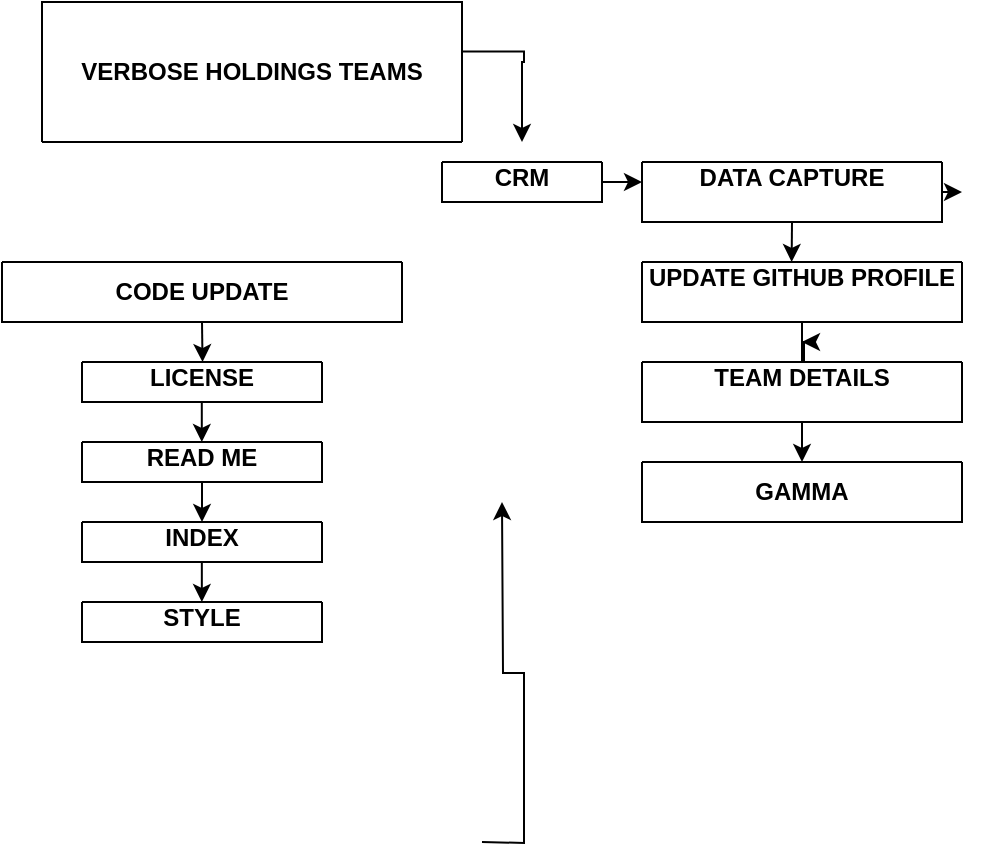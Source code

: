 <mxfile version="21.7.2" type="github">
  <diagram name="Page-1" id="NESXErqE3eQn0E1Kim8T">
    <mxGraphModel dx="600" dy="281" grid="1" gridSize="10" guides="1" tooltips="1" connect="1" arrows="1" fold="1" page="1" pageScale="1" pageWidth="850" pageHeight="1100" math="0" shadow="0">
      <root>
        <mxCell id="0" />
        <mxCell id="1" parent="0" />
        <mxCell id="gQ-eZRHLTiFs-OTn7Sfk-2" style="edgeStyle=orthogonalEdgeStyle;rounded=0;orthogonalLoop=1;jettySize=auto;html=1;" parent="1" edge="1">
          <mxGeometry relative="1" as="geometry">
            <mxPoint x="390" y="370" as="targetPoint" />
            <mxPoint x="380.0" y="540" as="sourcePoint" />
          </mxGeometry>
        </mxCell>
        <mxCell id="gQ-eZRHLTiFs-OTn7Sfk-4" style="edgeStyle=orthogonalEdgeStyle;rounded=0;orthogonalLoop=1;jettySize=auto;html=1;" parent="1" edge="1">
          <mxGeometry relative="1" as="geometry">
            <mxPoint x="400" y="190" as="targetPoint" />
            <mxPoint x="370" y="144.73" as="sourcePoint" />
            <Array as="points">
              <mxPoint x="401" y="145" />
              <mxPoint x="401" y="150" />
              <mxPoint x="400" y="150" />
            </Array>
          </mxGeometry>
        </mxCell>
        <mxCell id="gQ-eZRHLTiFs-OTn7Sfk-5" value="VERBOSE HOLDINGS TEAMS" style="swimlane;whiteSpace=wrap;html=1;startSize=70;" parent="1" vertex="1" collapsed="1">
          <mxGeometry x="160" y="120" width="210" height="70" as="geometry">
            <mxRectangle x="160" y="120" width="200" height="220" as="alternateBounds" />
          </mxGeometry>
        </mxCell>
        <mxCell id="gQ-eZRHLTiFs-OTn7Sfk-6" value="" style="swimlane;startSize=0;" parent="gQ-eZRHLTiFs-OTn7Sfk-5" vertex="1">
          <mxGeometry y="20" width="200" height="220" as="geometry">
            <mxRectangle y="20" width="50" height="30" as="alternateBounds" />
          </mxGeometry>
        </mxCell>
        <mxCell id="gQ-eZRHLTiFs-OTn7Sfk-7" value="" style="swimlane;startSize=200;" parent="gQ-eZRHLTiFs-OTn7Sfk-6" vertex="1">
          <mxGeometry y="210" width="200" height="10" as="geometry" />
        </mxCell>
        <mxCell id="gQ-eZRHLTiFs-OTn7Sfk-8" style="edgeStyle=orthogonalEdgeStyle;rounded=0;orthogonalLoop=1;jettySize=auto;html=1;" parent="gQ-eZRHLTiFs-OTn7Sfk-5" source="gQ-eZRHLTiFs-OTn7Sfk-6" target="gQ-eZRHLTiFs-OTn7Sfk-6" edge="1">
          <mxGeometry relative="1" as="geometry" />
        </mxCell>
        <mxCell id="gQ-eZRHLTiFs-OTn7Sfk-17" style="edgeStyle=orthogonalEdgeStyle;rounded=0;orthogonalLoop=1;jettySize=auto;html=1;exitX=0.5;exitY=1;exitDx=0;exitDy=0;" parent="1" source="gQ-eZRHLTiFs-OTn7Sfk-16" edge="1">
          <mxGeometry relative="1" as="geometry">
            <mxPoint x="240.273" y="300" as="targetPoint" />
          </mxGeometry>
        </mxCell>
        <mxCell id="gQ-eZRHLTiFs-OTn7Sfk-16" value="&#xa;&#xa;&#xa;CODE UPDATE&#xa;" style="swimlane;startSize=0;" parent="1" vertex="1">
          <mxGeometry x="140" y="250" width="200" height="30" as="geometry" />
        </mxCell>
        <mxCell id="gQ-eZRHLTiFs-OTn7Sfk-18" value="&#xa;&#xa;LICENSE&#xa;" style="swimlane;startSize=0;" parent="1" vertex="1" collapsed="1">
          <mxGeometry x="180" y="300" width="120" height="20" as="geometry">
            <mxRectangle x="180" y="300" width="120" height="20" as="alternateBounds" />
          </mxGeometry>
        </mxCell>
        <mxCell id="SsQ_r8H1F9SE88HudMCv-2" value="&lt;div style=&quot;font-size: 1px;&quot; align=&quot;justify&quot;&gt;&lt;font style=&quot;font-size: 1px;&quot;&gt;MIT License&lt;/font&gt;&lt;br&gt;&lt;br&gt;&lt;font style=&quot;font-size: 1px;&quot;&gt;Copyright (c) 2023 NixLyn&lt;/font&gt;&lt;br&gt;&lt;br&gt;&lt;font style=&quot;font-size: 1px;&quot;&gt;# WE ARE NOT RESPONSIBLE FOR YOUR ACTIONS&lt;/font&gt;&lt;br&gt;&lt;font style=&quot;font-size: 1px;&quot;&gt;# REGARDLESS OF WHAT THIS SOFTWARE CAN/CANNOT DO&lt;/font&gt;&lt;br&gt;&lt;br&gt;&lt;font style=&quot;font-size: 1px;&quot;&gt;Permission is hereby granted, free of charge, to any person obtaining a copy&lt;/font&gt;&lt;br&gt;&lt;font style=&quot;font-size: 1px;&quot;&gt;of this software and associated documentation files (the &quot;Software&quot;), to deal&lt;/font&gt;&lt;br&gt;&lt;font style=&quot;font-size: 1px;&quot;&gt;in the Software without restriction, including without limitation the rights&lt;/font&gt;&lt;br&gt;&lt;font style=&quot;font-size: 1px;&quot;&gt;to use, copy, modify, merge, publish, distribute, sublicense, and/or sell&lt;/font&gt;&lt;br&gt;&lt;font style=&quot;font-size: 1px;&quot;&gt;copies of the Software, and to permit persons to whom the Software is&lt;/font&gt;&lt;br&gt;&lt;font style=&quot;font-size: 1px;&quot;&gt;furnished to do so, subject to the following conditions:&lt;/font&gt;&lt;br&gt;&lt;br&gt;&lt;font style=&quot;font-size: 1px;&quot;&gt;The above copyright notice and this permission notice shall be included in all&lt;/font&gt;&lt;br&gt;&lt;font style=&quot;font-size: 1px;&quot;&gt;copies or substantial portions of the Software.&lt;/font&gt;&lt;br&gt;&lt;br&gt;&lt;font style=&quot;font-size: 1px;&quot;&gt;THE SOFTWARE IS PROVIDED &quot;AS IS&quot;, WITHOUT WARRANTY OF ANY KIND, EXPRESS OR&lt;/font&gt;&lt;br&gt;&lt;font style=&quot;font-size: 1px;&quot;&gt;IMPLIED, INCLUDING BUT NOT LIMITED TO THE WARRANTIES OF MERCHANTABILITY,&lt;/font&gt;&lt;br&gt;&lt;font style=&quot;font-size: 1px;&quot;&gt;FITNESS FOR A PARTICULAR PURPOSE AND NONINFRINGEMENT. IN NO EVENT SHALL THE&lt;/font&gt;&lt;br&gt;&lt;font style=&quot;font-size: 1px;&quot;&gt;AUTHORS OR COPYRIGHT HOLDERS BE LIABLE FOR ANY CLAIM, DAMAGES OR OTHER&lt;/font&gt;&lt;br&gt;&lt;font style=&quot;font-size: 1px;&quot;&gt;LIABILITY, WHETHER IN AN ACTION OF CONTRACT, TORT OR OTHERWISE, ARISING FROM,&lt;/font&gt;&lt;br&gt;&lt;font style=&quot;font-size: 1px;&quot;&gt;OUT OF OR IN CONNECTION WITH THE SOFTWARE OR THE USE OR OTHER DEALINGS IN THE&lt;/font&gt;&lt;br&gt;&lt;font style=&quot;font-size: 1px;&quot;&gt;SOFTWARE.&lt;/font&gt;&lt;/div&gt;" style="text;html=1;align=center;verticalAlign=middle;resizable=0;points=[];autosize=1;strokeWidth=2;fillColor=#f5f5f5;fontColor=#333333;strokeColor=#666666;" vertex="1" parent="gQ-eZRHLTiFs-OTn7Sfk-18">
          <mxGeometry x="10" y="20" width="70" height="40" as="geometry" />
        </mxCell>
        <mxCell id="gQ-eZRHLTiFs-OTn7Sfk-21" style="edgeStyle=orthogonalEdgeStyle;rounded=0;orthogonalLoop=1;jettySize=auto;html=1;" parent="1" source="gQ-eZRHLTiFs-OTn7Sfk-20" edge="1">
          <mxGeometry relative="1" as="geometry">
            <mxPoint x="240" y="380" as="targetPoint" />
          </mxGeometry>
        </mxCell>
        <mxCell id="gQ-eZRHLTiFs-OTn7Sfk-20" value="&#xa;&#xa;READ ME&#xa;" style="swimlane;startSize=0;" parent="1" vertex="1" collapsed="1">
          <mxGeometry x="180" y="340" width="120" height="20" as="geometry">
            <mxRectangle x="180" y="340" width="120" height="100" as="alternateBounds" />
          </mxGeometry>
        </mxCell>
        <mxCell id="SsQ_r8H1F9SE88HudMCv-12" value="&lt;h1 style=&quot;box-sizing: border-box; margin-top: 0px !important; margin-right: 0px; margin-bottom: 16px; margin-left: 0px; font-weight: var(--base-text-weight-semibold, 600); line-height: 1.25; padding-bottom: 0.3em; border-bottom: 1px solid var(--borderColor-muted, var(--color-border-muted)); color: rgb(240, 243, 246); font-family: -apple-system, BlinkMacSystemFont, &amp;quot;Segoe UI&amp;quot;, &amp;quot;Noto Sans&amp;quot;, Helvetica, Arial, sans-serif, &amp;quot;Apple Color Emoji&amp;quot;, &amp;quot;Segoe UI Emoji&amp;quot;; font-style: normal; font-variant-ligatures: normal; font-variant-caps: normal; letter-spacing: normal; text-align: start; text-indent: 0px; text-transform: none; word-spacing: 0px; -webkit-text-stroke-width: 0px; background-color: rgb(10, 12, 16); text-decoration-thickness: initial; text-decoration-style: initial; text-decoration-color: initial; font-size: 19px;&quot; dir=&quot;auto&quot; tabindex=&quot;-1&quot;&gt;&lt;font style=&quot;font-size: 5px;&quot;&gt;NixLyn.github.io/index.html&lt;/font&gt;&lt;/h1&gt;&lt;p style=&quot;box-sizing: border-box; margin-top: 0px; margin-bottom: 0px !important; color: rgb(240, 243, 246); font-family: -apple-system, BlinkMacSystemFont, &amp;quot;Segoe UI&amp;quot;, &amp;quot;Noto Sans&amp;quot;, Helvetica, Arial, sans-serif, &amp;quot;Apple Color Emoji&amp;quot;, &amp;quot;Segoe UI Emoji&amp;quot;; font-style: normal; font-variant-ligatures: normal; font-variant-caps: normal; font-weight: 400; letter-spacing: normal; text-align: start; text-indent: 0px; text-transform: none; word-spacing: 0px; -webkit-text-stroke-width: 0px; background-color: rgb(10, 12, 16); text-decoration-thickness: initial; text-decoration-style: initial; text-decoration-color: initial; font-size: 19px;&quot; dir=&quot;auto&quot;&gt;&lt;font style=&quot;font-size: 5px;&quot;&gt;NixLyn docs page&lt;/font&gt;&lt;/p&gt;" style="text;html=1;align=center;verticalAlign=middle;resizable=0;points=[];autosize=1;strokeColor=#2D7600;fillColor=#60a917;fontColor=#ffffff;" vertex="1" parent="gQ-eZRHLTiFs-OTn7Sfk-20">
          <mxGeometry x="15" y="20" width="90" height="80" as="geometry" />
        </mxCell>
        <mxCell id="gQ-eZRHLTiFs-OTn7Sfk-22" value="&#xa;&#xa;INDEX&#xa;" style="swimlane;startSize=0;" parent="1" vertex="1" collapsed="1">
          <mxGeometry x="180" y="380" width="120" height="20" as="geometry">
            <mxRectangle x="180" y="380" width="120" height="40" as="alternateBounds" />
          </mxGeometry>
        </mxCell>
        <mxCell id="SsQ_r8H1F9SE88HudMCv-10" value="&lt;font style=&quot;font-size: 3px;&quot;&gt;&amp;nbsp;&amp;lt;iframe src=&quot;https://gamma.app/embed/owdnmqry484hjo2&quot; ...&amp;gt;&lt;br&gt;&lt;/font&gt;" style="text;html=1;align=center;verticalAlign=middle;resizable=0;points=[];autosize=1;strokeColor=none;fillColor=none;" vertex="1" parent="gQ-eZRHLTiFs-OTn7Sfk-22">
          <mxGeometry x="20" y="10" width="110" height="30" as="geometry" />
        </mxCell>
        <mxCell id="gQ-eZRHLTiFs-OTn7Sfk-24" value="&#xa;&#xa;STYLE&#xa;" style="swimlane;startSize=0;" parent="1" vertex="1" collapsed="1">
          <mxGeometry x="180" y="420" width="120" height="20" as="geometry">
            <mxRectangle x="180" y="440" width="120" height="90" as="alternateBounds" />
          </mxGeometry>
        </mxCell>
        <mxCell id="SsQ_r8H1F9SE88HudMCv-14" value="html{&lt;br&gt;&amp;nbsp;&amp;nbsp;&amp;nbsp; height: 100%;&lt;br&gt;}&lt;br&gt;" style="text;html=1;align=center;verticalAlign=middle;resizable=0;points=[];autosize=1;strokeColor=none;fillColor=none;" vertex="1" parent="gQ-eZRHLTiFs-OTn7Sfk-24">
          <mxGeometry x="5" y="20" width="110" height="60" as="geometry" />
        </mxCell>
        <mxCell id="gQ-eZRHLTiFs-OTn7Sfk-26" style="edgeStyle=orthogonalEdgeStyle;rounded=0;orthogonalLoop=1;jettySize=auto;html=1;" parent="1" source="gQ-eZRHLTiFs-OTn7Sfk-25" edge="1">
          <mxGeometry relative="1" as="geometry">
            <mxPoint x="460" y="210" as="targetPoint" />
          </mxGeometry>
        </mxCell>
        <mxCell id="gQ-eZRHLTiFs-OTn7Sfk-25" value="&#xa;&#xa;CRM&#xa;" style="swimlane;startSize=0;" parent="1" vertex="1">
          <mxGeometry x="360" y="200" width="80" height="20" as="geometry" />
        </mxCell>
        <mxCell id="gQ-eZRHLTiFs-OTn7Sfk-29" style="edgeStyle=orthogonalEdgeStyle;rounded=0;orthogonalLoop=1;jettySize=auto;html=1;exitX=1;exitY=0.5;exitDx=0;exitDy=0;" parent="1" source="gQ-eZRHLTiFs-OTn7Sfk-27" edge="1">
          <mxGeometry relative="1" as="geometry">
            <mxPoint x="620" y="214.818" as="targetPoint" />
          </mxGeometry>
        </mxCell>
        <mxCell id="gQ-eZRHLTiFs-OTn7Sfk-30" style="edgeStyle=orthogonalEdgeStyle;rounded=0;orthogonalLoop=1;jettySize=auto;html=1;exitX=0.5;exitY=1;exitDx=0;exitDy=0;" parent="1" source="gQ-eZRHLTiFs-OTn7Sfk-27" edge="1">
          <mxGeometry relative="1" as="geometry">
            <mxPoint x="534.818" y="250" as="targetPoint" />
          </mxGeometry>
        </mxCell>
        <mxCell id="gQ-eZRHLTiFs-OTn7Sfk-27" value="&#xa;&#xa;DATA CAPTURE&#xa;" style="swimlane;startSize=0;" parent="1" vertex="1">
          <mxGeometry x="460" y="200" width="150" height="30" as="geometry" />
        </mxCell>
        <mxCell id="gQ-eZRHLTiFs-OTn7Sfk-28" value="&lt;div&gt;&lt;br&gt;&lt;/div&gt;&lt;div&gt;&lt;br&gt;&lt;/div&gt;" style="edgeStyle=orthogonalEdgeStyle;rounded=0;orthogonalLoop=1;jettySize=auto;html=1;exitX=0.5;exitY=1;exitDx=0;exitDy=0;" parent="1" source="gQ-eZRHLTiFs-OTn7Sfk-27" target="gQ-eZRHLTiFs-OTn7Sfk-27" edge="1">
          <mxGeometry relative="1" as="geometry" />
        </mxCell>
        <mxCell id="gQ-eZRHLTiFs-OTn7Sfk-36" style="edgeStyle=orthogonalEdgeStyle;rounded=0;orthogonalLoop=1;jettySize=auto;html=1;" parent="1" source="gQ-eZRHLTiFs-OTn7Sfk-31" edge="1">
          <mxGeometry relative="1" as="geometry">
            <mxPoint x="540" y="290" as="targetPoint" />
            <Array as="points">
              <mxPoint x="540" y="300" />
              <mxPoint x="541" y="300" />
              <mxPoint x="541" y="290" />
            </Array>
          </mxGeometry>
        </mxCell>
        <mxCell id="gQ-eZRHLTiFs-OTn7Sfk-31" value="&#xa;&#xa;UPDATE GITHUB PROFILE&#xa;" style="swimlane;startSize=0;" parent="1" vertex="1">
          <mxGeometry x="460" y="250" width="160" height="30" as="geometry" />
        </mxCell>
        <mxCell id="gQ-eZRHLTiFs-OTn7Sfk-38" style="edgeStyle=orthogonalEdgeStyle;rounded=0;orthogonalLoop=1;jettySize=auto;html=1;" parent="1" source="gQ-eZRHLTiFs-OTn7Sfk-37" edge="1">
          <mxGeometry relative="1" as="geometry">
            <mxPoint x="540" y="350" as="targetPoint" />
          </mxGeometry>
        </mxCell>
        <mxCell id="gQ-eZRHLTiFs-OTn7Sfk-37" value="&#xa;&#xa;TEAM DETAILS&#xa;" style="swimlane;startSize=0;" parent="1" vertex="1">
          <mxGeometry x="460" y="300" width="160" height="30" as="geometry" />
        </mxCell>
        <mxCell id="gQ-eZRHLTiFs-OTn7Sfk-39" value="&#xa;&#xa;&#xa;GAMMA&#xa;" style="swimlane;startSize=0;" parent="1" vertex="1">
          <mxGeometry x="460" y="350" width="160" height="30" as="geometry" />
        </mxCell>
        <mxCell id="SsQ_r8H1F9SE88HudMCv-6" style="edgeStyle=orthogonalEdgeStyle;rounded=0;orthogonalLoop=1;jettySize=auto;html=1;" edge="1" parent="1">
          <mxGeometry relative="1" as="geometry">
            <mxPoint x="239.9" y="340" as="targetPoint" />
            <mxPoint x="239.9" y="320" as="sourcePoint" />
          </mxGeometry>
        </mxCell>
        <mxCell id="SsQ_r8H1F9SE88HudMCv-15" style="edgeStyle=orthogonalEdgeStyle;rounded=0;orthogonalLoop=1;jettySize=auto;html=1;" edge="1" parent="1">
          <mxGeometry relative="1" as="geometry">
            <mxPoint x="239.92" y="420" as="targetPoint" />
            <mxPoint x="239.92" y="400" as="sourcePoint" />
          </mxGeometry>
        </mxCell>
      </root>
    </mxGraphModel>
  </diagram>
</mxfile>
